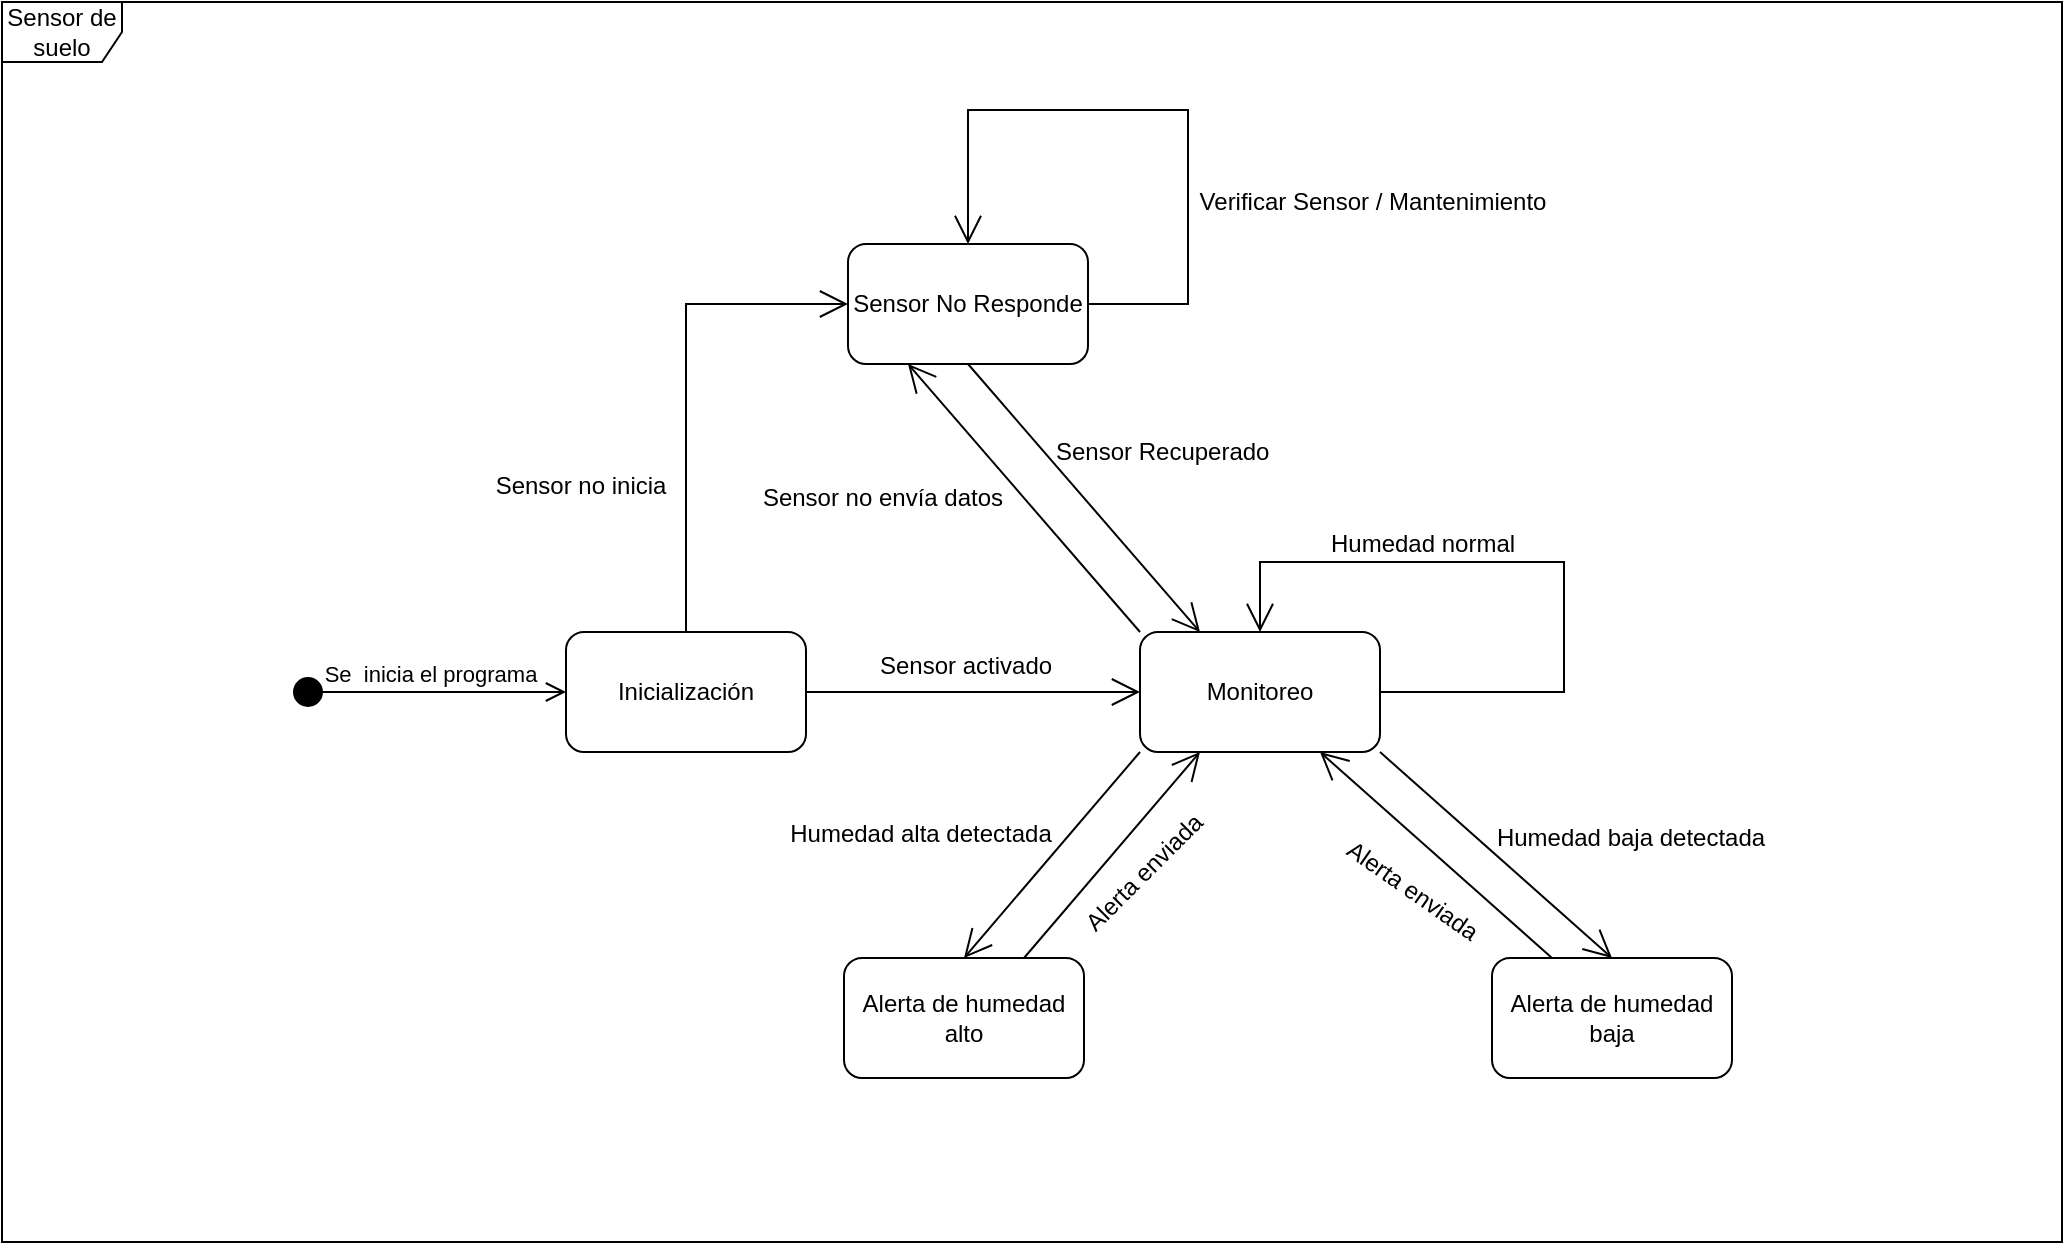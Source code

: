 <mxfile version="21.3.2" type="github">
  <diagram name="Página-1" id="fx4VnRhrHrnyvEDLhqIN">
    <mxGraphModel dx="1434" dy="768" grid="0" gridSize="10" guides="1" tooltips="1" connect="1" arrows="1" fold="1" page="1" pageScale="1" pageWidth="1169" pageHeight="827" math="0" shadow="0">
      <root>
        <mxCell id="0" />
        <mxCell id="1" parent="0" />
        <mxCell id="pi2D3oXFRqkSUvg6BYlz-2" value="Inicialización" style="rounded=1;whiteSpace=wrap;html=1;" parent="1" vertex="1">
          <mxGeometry x="345" y="333" width="120" height="60" as="geometry" />
        </mxCell>
        <mxCell id="pi2D3oXFRqkSUvg6BYlz-3" value="Monitoreo" style="rounded=1;whiteSpace=wrap;html=1;" parent="1" vertex="1">
          <mxGeometry x="632" y="333" width="120" height="60" as="geometry" />
        </mxCell>
        <mxCell id="pi2D3oXFRqkSUvg6BYlz-4" value="" style="endArrow=open;endFill=1;endSize=12;html=1;rounded=0;exitX=1;exitY=0.5;exitDx=0;exitDy=0;entryX=0;entryY=0.5;entryDx=0;entryDy=0;" parent="1" source="pi2D3oXFRqkSUvg6BYlz-2" target="pi2D3oXFRqkSUvg6BYlz-3" edge="1">
          <mxGeometry width="160" relative="1" as="geometry">
            <mxPoint x="472" y="365" as="sourcePoint" />
            <mxPoint x="632" y="365" as="targetPoint" />
          </mxGeometry>
        </mxCell>
        <mxCell id="pi2D3oXFRqkSUvg6BYlz-5" value="Sensor activado" style="text;whiteSpace=wrap;html=1;" parent="1" vertex="1">
          <mxGeometry x="500" y="336" width="114" height="36" as="geometry" />
        </mxCell>
        <mxCell id="pi2D3oXFRqkSUvg6BYlz-7" value="Alerta de humedad alto" style="rounded=1;whiteSpace=wrap;html=1;" parent="1" vertex="1">
          <mxGeometry x="484" y="496" width="120" height="60" as="geometry" />
        </mxCell>
        <mxCell id="pi2D3oXFRqkSUvg6BYlz-8" value="Alerta de humedad baja" style="rounded=1;whiteSpace=wrap;html=1;" parent="1" vertex="1">
          <mxGeometry x="808" y="496" width="120" height="60" as="geometry" />
        </mxCell>
        <mxCell id="YTvPQhcSVhC1iMUmIEsR-1" value="Se&amp;nbsp; inicia el programa" style="html=1;verticalAlign=bottom;startArrow=circle;startFill=1;endArrow=open;startSize=6;endSize=8;edgeStyle=elbowEdgeStyle;elbow=vertical;curved=0;rounded=0;entryX=0;entryY=0.5;entryDx=0;entryDy=0;" edge="1" parent="1" target="pi2D3oXFRqkSUvg6BYlz-2">
          <mxGeometry width="80" relative="1" as="geometry">
            <mxPoint x="208" y="363" as="sourcePoint" />
            <mxPoint x="307" y="365" as="targetPoint" />
          </mxGeometry>
        </mxCell>
        <mxCell id="YTvPQhcSVhC1iMUmIEsR-2" value="" style="endArrow=open;endFill=1;endSize=12;html=1;rounded=0;exitX=1;exitY=0.5;exitDx=0;exitDy=0;entryX=0.5;entryY=0;entryDx=0;entryDy=0;" edge="1" parent="1" source="pi2D3oXFRqkSUvg6BYlz-3" target="pi2D3oXFRqkSUvg6BYlz-3">
          <mxGeometry width="160" relative="1" as="geometry">
            <mxPoint x="770" y="362.5" as="sourcePoint" />
            <mxPoint x="562" y="291" as="targetPoint" />
            <Array as="points">
              <mxPoint x="844" y="363" />
              <mxPoint x="844" y="298" />
              <mxPoint x="692" y="298" />
            </Array>
          </mxGeometry>
        </mxCell>
        <mxCell id="YTvPQhcSVhC1iMUmIEsR-3" value="Humedad normal" style="text;html=1;align=center;verticalAlign=middle;resizable=0;points=[];autosize=1;strokeColor=none;fillColor=none;" vertex="1" parent="1">
          <mxGeometry x="718" y="276" width="110" height="26" as="geometry" />
        </mxCell>
        <mxCell id="YTvPQhcSVhC1iMUmIEsR-4" value="Humedad baja detectada" style="text;html=1;align=center;verticalAlign=middle;resizable=0;points=[];autosize=1;strokeColor=none;fillColor=none;" vertex="1" parent="1">
          <mxGeometry x="801" y="423" width="152" height="26" as="geometry" />
        </mxCell>
        <mxCell id="YTvPQhcSVhC1iMUmIEsR-5" value="Humedad alta detectada" style="text;html=1;align=center;verticalAlign=middle;resizable=0;points=[];autosize=1;strokeColor=none;fillColor=none;" vertex="1" parent="1">
          <mxGeometry x="447" y="421" width="149" height="26" as="geometry" />
        </mxCell>
        <mxCell id="YTvPQhcSVhC1iMUmIEsR-6" value="Alerta enviada" style="text;html=1;align=center;verticalAlign=middle;resizable=0;points=[];autosize=1;strokeColor=none;fillColor=none;rotation=35;" vertex="1" parent="1">
          <mxGeometry x="720" y="449" width="95" height="26" as="geometry" />
        </mxCell>
        <mxCell id="YTvPQhcSVhC1iMUmIEsR-7" value="" style="endArrow=open;endFill=1;endSize=12;html=1;rounded=0;exitX=1;exitY=1;exitDx=0;exitDy=0;entryX=0.5;entryY=0;entryDx=0;entryDy=0;" edge="1" parent="1" source="pi2D3oXFRqkSUvg6BYlz-3" target="pi2D3oXFRqkSUvg6BYlz-8">
          <mxGeometry width="160" relative="1" as="geometry">
            <mxPoint x="603" y="499" as="sourcePoint" />
            <mxPoint x="763" y="499" as="targetPoint" />
          </mxGeometry>
        </mxCell>
        <mxCell id="YTvPQhcSVhC1iMUmIEsR-8" value="" style="endArrow=open;endFill=1;endSize=12;html=1;rounded=0;exitX=0;exitY=1;exitDx=0;exitDy=0;entryX=0.5;entryY=0;entryDx=0;entryDy=0;" edge="1" parent="1" source="pi2D3oXFRqkSUvg6BYlz-3" target="pi2D3oXFRqkSUvg6BYlz-7">
          <mxGeometry width="160" relative="1" as="geometry">
            <mxPoint x="479" y="466" as="sourcePoint" />
            <mxPoint x="639" y="466" as="targetPoint" />
          </mxGeometry>
        </mxCell>
        <mxCell id="YTvPQhcSVhC1iMUmIEsR-9" value="" style="endArrow=open;endFill=1;endSize=12;html=1;rounded=0;exitX=0.75;exitY=0;exitDx=0;exitDy=0;entryX=0.25;entryY=1;entryDx=0;entryDy=0;" edge="1" parent="1" source="pi2D3oXFRqkSUvg6BYlz-7" target="pi2D3oXFRqkSUvg6BYlz-3">
          <mxGeometry width="160" relative="1" as="geometry">
            <mxPoint x="635" y="511" as="sourcePoint" />
            <mxPoint x="795" y="511" as="targetPoint" />
          </mxGeometry>
        </mxCell>
        <mxCell id="YTvPQhcSVhC1iMUmIEsR-10" value="" style="endArrow=open;endFill=1;endSize=12;html=1;rounded=0;entryX=0.75;entryY=1;entryDx=0;entryDy=0;exitX=0.25;exitY=0;exitDx=0;exitDy=0;" edge="1" parent="1" source="pi2D3oXFRqkSUvg6BYlz-8" target="pi2D3oXFRqkSUvg6BYlz-3">
          <mxGeometry width="160" relative="1" as="geometry">
            <mxPoint x="642" y="496" as="sourcePoint" />
            <mxPoint x="802" y="496" as="targetPoint" />
          </mxGeometry>
        </mxCell>
        <mxCell id="YTvPQhcSVhC1iMUmIEsR-11" value="Alerta enviada" style="text;html=1;align=center;verticalAlign=middle;resizable=0;points=[];autosize=1;strokeColor=none;fillColor=none;rotation=-45;" vertex="1" parent="1">
          <mxGeometry x="586" y="441" width="95" height="26" as="geometry" />
        </mxCell>
        <mxCell id="YTvPQhcSVhC1iMUmIEsR-13" value="Sensor No Responde" style="rounded=1;whiteSpace=wrap;html=1;" vertex="1" parent="1">
          <mxGeometry x="486" y="139" width="120" height="60" as="geometry" />
        </mxCell>
        <mxCell id="YTvPQhcSVhC1iMUmIEsR-14" value="" style="endArrow=open;endFill=1;endSize=12;html=1;rounded=0;entryX=0.25;entryY=1;entryDx=0;entryDy=0;exitX=0;exitY=0;exitDx=0;exitDy=0;" edge="1" parent="1" source="pi2D3oXFRqkSUvg6BYlz-3" target="YTvPQhcSVhC1iMUmIEsR-13">
          <mxGeometry width="160" relative="1" as="geometry">
            <mxPoint x="630" y="331" as="sourcePoint" />
            <mxPoint x="413" y="211" as="targetPoint" />
            <Array as="points" />
          </mxGeometry>
        </mxCell>
        <mxCell id="YTvPQhcSVhC1iMUmIEsR-15" value="Sensor no envía datos" style="text;html=1;align=center;verticalAlign=middle;resizable=0;points=[];autosize=1;strokeColor=none;fillColor=none;" vertex="1" parent="1">
          <mxGeometry x="434" y="253" width="138" height="26" as="geometry" />
        </mxCell>
        <mxCell id="YTvPQhcSVhC1iMUmIEsR-16" value="" style="endArrow=open;endFill=1;endSize=12;html=1;rounded=0;exitX=1;exitY=0.5;exitDx=0;exitDy=0;entryX=0.5;entryY=0;entryDx=0;entryDy=0;" edge="1" parent="1" source="YTvPQhcSVhC1iMUmIEsR-13" target="YTvPQhcSVhC1iMUmIEsR-13">
          <mxGeometry width="160" relative="1" as="geometry">
            <mxPoint x="624" y="167" as="sourcePoint" />
            <mxPoint x="784" y="167" as="targetPoint" />
            <Array as="points">
              <mxPoint x="656" y="169" />
              <mxPoint x="656" y="72" />
              <mxPoint x="546" y="72" />
            </Array>
          </mxGeometry>
        </mxCell>
        <mxCell id="YTvPQhcSVhC1iMUmIEsR-17" value="Verificar Sensor / Mantenimiento" style="text;html=1;align=center;verticalAlign=middle;resizable=0;points=[];autosize=1;strokeColor=none;fillColor=none;" vertex="1" parent="1">
          <mxGeometry x="652" y="105" width="191" height="26" as="geometry" />
        </mxCell>
        <mxCell id="YTvPQhcSVhC1iMUmIEsR-19" value="" style="endArrow=open;endFill=1;endSize=12;html=1;rounded=0;exitX=0.5;exitY=1;exitDx=0;exitDy=0;entryX=0.25;entryY=0;entryDx=0;entryDy=0;" edge="1" parent="1" source="YTvPQhcSVhC1iMUmIEsR-13" target="pi2D3oXFRqkSUvg6BYlz-3">
          <mxGeometry width="160" relative="1" as="geometry">
            <mxPoint x="582" y="232" as="sourcePoint" />
            <mxPoint x="742" y="232" as="targetPoint" />
          </mxGeometry>
        </mxCell>
        <mxCell id="YTvPQhcSVhC1iMUmIEsR-21" value="Sensor Recuperado" style="text;whiteSpace=wrap;html=1;" vertex="1" parent="1">
          <mxGeometry x="588" y="229" width="135" height="36" as="geometry" />
        </mxCell>
        <mxCell id="YTvPQhcSVhC1iMUmIEsR-22" value="" style="endArrow=open;endFill=1;endSize=12;html=1;rounded=0;entryX=0;entryY=0.5;entryDx=0;entryDy=0;" edge="1" parent="1" source="pi2D3oXFRqkSUvg6BYlz-2" target="YTvPQhcSVhC1iMUmIEsR-13">
          <mxGeometry width="160" relative="1" as="geometry">
            <mxPoint x="405" y="173" as="sourcePoint" />
            <mxPoint x="405" y="173" as="targetPoint" />
            <Array as="points">
              <mxPoint x="405" y="169" />
            </Array>
          </mxGeometry>
        </mxCell>
        <mxCell id="YTvPQhcSVhC1iMUmIEsR-23" value="Sensor no inicia" style="text;html=1;align=center;verticalAlign=middle;resizable=0;points=[];autosize=1;strokeColor=none;fillColor=none;" vertex="1" parent="1">
          <mxGeometry x="300" y="247" width="103" height="26" as="geometry" />
        </mxCell>
        <mxCell id="YTvPQhcSVhC1iMUmIEsR-24" value="Sensor de suelo" style="shape=umlFrame;whiteSpace=wrap;html=1;pointerEvents=0;" vertex="1" parent="1">
          <mxGeometry x="63" y="18" width="1030" height="620" as="geometry" />
        </mxCell>
      </root>
    </mxGraphModel>
  </diagram>
</mxfile>

